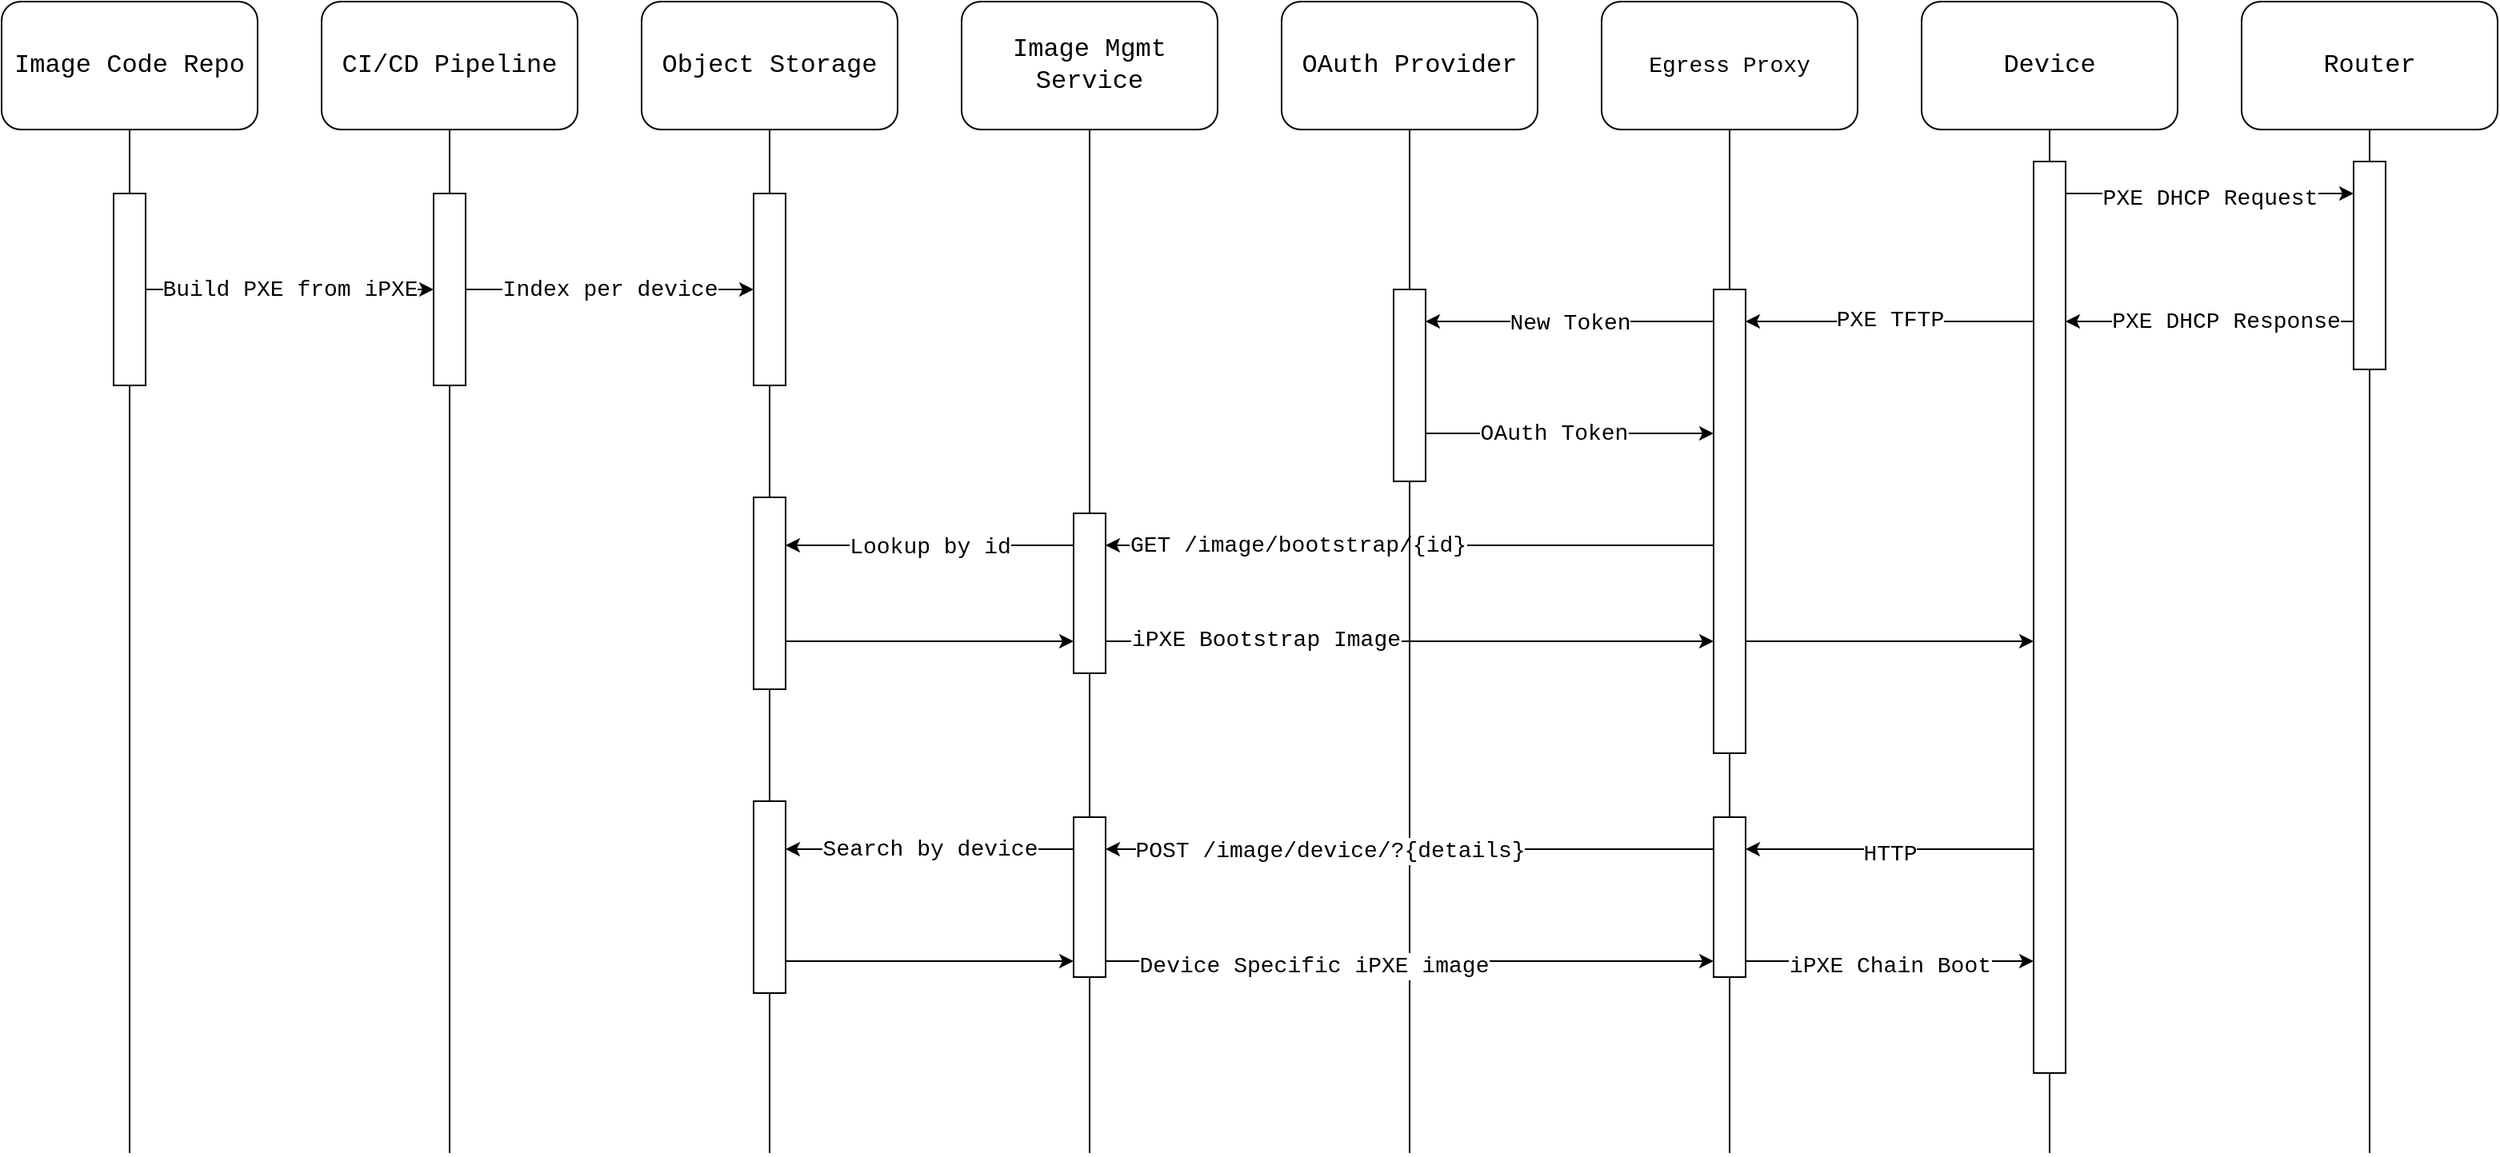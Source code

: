 <mxfile>
    <diagram id="9Ny6xG9ML_ExCt-Ssh_X" name="Page-1">
        <mxGraphModel dx="2602" dy="1198" grid="1" gridSize="10" guides="1" tooltips="1" connect="1" arrows="1" fold="1" page="1" pageScale="1" pageWidth="850" pageHeight="1100" math="0" shadow="0">
            <root>
                <mxCell id="0"/>
                <mxCell id="1" parent="0"/>
                <mxCell id="2" value="&lt;font size=&quot;3&quot; face=&quot;Courier New&quot;&gt;Device&lt;/font&gt;" style="rounded=1;whiteSpace=wrap;html=1;" vertex="1" parent="1">
                    <mxGeometry x="1000" y="200" width="160" height="80" as="geometry"/>
                </mxCell>
                <mxCell id="3" value="&lt;font size=&quot;3&quot; face=&quot;Courier New&quot;&gt;Router&lt;/font&gt;" style="rounded=1;whiteSpace=wrap;html=1;" vertex="1" parent="1">
                    <mxGeometry x="1200" y="200" width="160" height="80" as="geometry"/>
                </mxCell>
                <mxCell id="4" value="&lt;font size=&quot;3&quot; face=&quot;Courier New&quot;&gt;Image Mgmt&lt;br&gt;Service&lt;br&gt;&lt;/font&gt;" style="rounded=1;whiteSpace=wrap;html=1;" vertex="1" parent="1">
                    <mxGeometry x="400" y="200" width="160" height="80" as="geometry"/>
                </mxCell>
                <mxCell id="5" value="&lt;font size=&quot;3&quot; face=&quot;Courier New&quot;&gt;Image Code Repo&lt;/font&gt;" style="rounded=1;whiteSpace=wrap;html=1;" vertex="1" parent="1">
                    <mxGeometry x="-200" y="200" width="160" height="80" as="geometry"/>
                </mxCell>
                <mxCell id="6" value="&lt;font size=&quot;3&quot; face=&quot;Courier New&quot;&gt;CI/CD Pipeline&lt;/font&gt;" style="rounded=1;whiteSpace=wrap;html=1;" vertex="1" parent="1">
                    <mxGeometry y="200" width="160" height="80" as="geometry"/>
                </mxCell>
                <mxCell id="7" value="" style="endArrow=none;html=1;fontFamily=Courier New;fontSize=14;entryX=0.5;entryY=1;entryDx=0;entryDy=0;startArrow=none;" edge="1" parent="1" source="9" target="2">
                    <mxGeometry width="50" height="50" relative="1" as="geometry">
                        <mxPoint x="1080" y="920" as="sourcePoint"/>
                        <mxPoint x="850" y="570" as="targetPoint"/>
                    </mxGeometry>
                </mxCell>
                <mxCell id="8" value="" style="endArrow=none;html=1;fontFamily=Courier New;fontSize=14;entryX=0.5;entryY=1;entryDx=0;entryDy=0;" edge="1" parent="1" target="3">
                    <mxGeometry width="50" height="50" relative="1" as="geometry">
                        <mxPoint x="1280" y="920" as="sourcePoint"/>
                        <mxPoint x="1279.5" y="300" as="targetPoint"/>
                    </mxGeometry>
                </mxCell>
                <mxCell id="10" value="" style="endArrow=none;html=1;fontFamily=Courier New;fontSize=14;entryX=0.5;entryY=1;entryDx=0;entryDy=0;" edge="1" parent="1" target="9">
                    <mxGeometry width="50" height="50" relative="1" as="geometry">
                        <mxPoint x="1080" y="920" as="sourcePoint"/>
                        <mxPoint x="1080" y="280" as="targetPoint"/>
                    </mxGeometry>
                </mxCell>
                <mxCell id="12" style="edgeStyle=orthogonalEdgeStyle;html=1;fontFamily=Courier New;fontSize=14;curved=1;" edge="1" parent="1" source="9" target="11">
                    <mxGeometry relative="1" as="geometry">
                        <Array as="points">
                            <mxPoint x="1160" y="320"/>
                            <mxPoint x="1160" y="320"/>
                        </Array>
                    </mxGeometry>
                </mxCell>
                <mxCell id="13" value="PXE DHCP Request" style="edgeLabel;html=1;align=center;verticalAlign=middle;resizable=0;points=[];fontSize=14;fontFamily=Courier New;" vertex="1" connectable="0" parent="12">
                    <mxGeometry x="-0.244" y="-3" relative="1" as="geometry">
                        <mxPoint x="22" as="offset"/>
                    </mxGeometry>
                </mxCell>
                <mxCell id="20" style="edgeStyle=orthogonalEdgeStyle;curved=1;html=1;fontFamily=Courier New;fontSize=14;" edge="1" parent="1" target="18">
                    <mxGeometry relative="1" as="geometry">
                        <mxPoint x="1070" y="400" as="sourcePoint"/>
                        <Array as="points">
                            <mxPoint x="1030" y="400"/>
                            <mxPoint x="1030" y="400"/>
                        </Array>
                    </mxGeometry>
                </mxCell>
                <mxCell id="26" value="PXE TFTP" style="edgeLabel;html=1;align=center;verticalAlign=middle;resizable=0;points=[];fontSize=14;fontFamily=Courier New;" vertex="1" connectable="0" parent="20">
                    <mxGeometry x="0.2" y="-1" relative="1" as="geometry">
                        <mxPoint x="18" as="offset"/>
                    </mxGeometry>
                </mxCell>
                <mxCell id="41" style="edgeStyle=orthogonalEdgeStyle;curved=1;html=1;fontFamily=Courier New;fontSize=14;" edge="1" parent="1" source="9" target="39">
                    <mxGeometry relative="1" as="geometry">
                        <Array as="points">
                            <mxPoint x="1030" y="730"/>
                            <mxPoint x="1030" y="730"/>
                        </Array>
                    </mxGeometry>
                </mxCell>
                <mxCell id="42" value="HTTP" style="edgeLabel;html=1;align=center;verticalAlign=middle;resizable=0;points=[];fontSize=14;fontFamily=Courier New;" vertex="1" connectable="0" parent="41">
                    <mxGeometry x="0.2" y="3" relative="1" as="geometry">
                        <mxPoint x="18" as="offset"/>
                    </mxGeometry>
                </mxCell>
                <mxCell id="9" value="" style="rounded=0;whiteSpace=wrap;html=1;fontFamily=Courier New;fontSize=14;" vertex="1" parent="1">
                    <mxGeometry x="1070" y="300" width="20" height="570" as="geometry"/>
                </mxCell>
                <mxCell id="14" style="edgeStyle=orthogonalEdgeStyle;curved=1;html=1;fontFamily=Courier New;fontSize=14;" edge="1" parent="1" source="11" target="9">
                    <mxGeometry relative="1" as="geometry">
                        <Array as="points">
                            <mxPoint x="1110" y="400"/>
                            <mxPoint x="1110" y="400"/>
                        </Array>
                    </mxGeometry>
                </mxCell>
                <mxCell id="15" value="PXE DHCP Response" style="edgeLabel;html=1;align=center;verticalAlign=middle;resizable=0;points=[];fontSize=14;fontFamily=Courier New;" vertex="1" connectable="0" parent="14">
                    <mxGeometry x="0.222" y="-3" relative="1" as="geometry">
                        <mxPoint x="30" y="3" as="offset"/>
                    </mxGeometry>
                </mxCell>
                <mxCell id="11" value="" style="rounded=0;whiteSpace=wrap;html=1;fontFamily=Courier New;fontSize=14;" vertex="1" parent="1">
                    <mxGeometry x="1270" y="300" width="20" height="130" as="geometry"/>
                </mxCell>
                <mxCell id="16" value="&lt;font style=&quot;font-size: 14px;&quot; face=&quot;Courier New&quot;&gt;Egress Proxy&lt;br&gt;&lt;/font&gt;" style="rounded=1;whiteSpace=wrap;html=1;" vertex="1" parent="1">
                    <mxGeometry x="800" y="200" width="160" height="80" as="geometry"/>
                </mxCell>
                <mxCell id="17" value="" style="endArrow=none;html=1;fontFamily=Courier New;fontSize=14;curved=1;entryX=0.5;entryY=1;entryDx=0;entryDy=0;startArrow=none;" edge="1" parent="1" source="18" target="16">
                    <mxGeometry width="50" height="50" relative="1" as="geometry">
                        <mxPoint x="880" y="920" as="sourcePoint"/>
                        <mxPoint x="650" y="570" as="targetPoint"/>
                    </mxGeometry>
                </mxCell>
                <mxCell id="19" value="" style="endArrow=none;html=1;fontFamily=Courier New;fontSize=14;curved=1;entryX=0.5;entryY=1;entryDx=0;entryDy=0;startArrow=none;" edge="1" parent="1" source="39" target="18">
                    <mxGeometry width="50" height="50" relative="1" as="geometry">
                        <mxPoint x="880" y="920" as="sourcePoint"/>
                        <mxPoint x="880" y="280" as="targetPoint"/>
                    </mxGeometry>
                </mxCell>
                <mxCell id="24" style="edgeStyle=orthogonalEdgeStyle;curved=1;html=1;fontFamily=Courier New;fontSize=14;" edge="1" parent="1" source="18" target="23">
                    <mxGeometry relative="1" as="geometry">
                        <Array as="points">
                            <mxPoint x="760" y="400"/>
                            <mxPoint x="760" y="400"/>
                        </Array>
                    </mxGeometry>
                </mxCell>
                <mxCell id="25" value="New Token" style="edgeLabel;html=1;align=center;verticalAlign=middle;resizable=0;points=[];fontSize=14;fontFamily=Courier New;" vertex="1" connectable="0" parent="24">
                    <mxGeometry x="0.267" y="1" relative="1" as="geometry">
                        <mxPoint x="24" as="offset"/>
                    </mxGeometry>
                </mxCell>
                <mxCell id="34" style="edgeStyle=orthogonalEdgeStyle;curved=1;html=1;fontFamily=Courier New;fontSize=14;" edge="1" parent="1" source="18" target="30">
                    <mxGeometry relative="1" as="geometry">
                        <Array as="points">
                            <mxPoint x="590" y="540"/>
                            <mxPoint x="590" y="540"/>
                        </Array>
                    </mxGeometry>
                </mxCell>
                <mxCell id="35" value="GET /image/bootstrap/{id}" style="edgeLabel;html=1;align=center;verticalAlign=middle;resizable=0;points=[];fontSize=14;fontFamily=Courier New;" vertex="1" connectable="0" parent="34">
                    <mxGeometry x="0.611" y="1" relative="1" as="geometry">
                        <mxPoint x="46" y="-1" as="offset"/>
                    </mxGeometry>
                </mxCell>
                <mxCell id="38" style="edgeStyle=orthogonalEdgeStyle;curved=1;html=1;fontFamily=Courier New;fontSize=14;" edge="1" parent="1" source="18" target="9">
                    <mxGeometry relative="1" as="geometry">
                        <Array as="points">
                            <mxPoint x="1030" y="600"/>
                            <mxPoint x="1030" y="600"/>
                        </Array>
                    </mxGeometry>
                </mxCell>
                <mxCell id="18" value="" style="rounded=0;whiteSpace=wrap;html=1;fontFamily=Courier New;fontSize=14;" vertex="1" parent="1">
                    <mxGeometry x="870" y="380" width="20" height="290" as="geometry"/>
                </mxCell>
                <mxCell id="21" value="&lt;font size=&quot;3&quot; face=&quot;Courier New&quot;&gt;OAuth Provider&lt;/font&gt;" style="rounded=1;whiteSpace=wrap;html=1;" vertex="1" parent="1">
                    <mxGeometry x="600" y="200" width="160" height="80" as="geometry"/>
                </mxCell>
                <mxCell id="22" value="" style="endArrow=none;html=1;fontFamily=Courier New;fontSize=14;curved=1;entryX=0.5;entryY=1;entryDx=0;entryDy=0;" edge="1" parent="1" target="21">
                    <mxGeometry width="50" height="50" relative="1" as="geometry">
                        <mxPoint x="680" y="920" as="sourcePoint"/>
                        <mxPoint x="450" y="570" as="targetPoint"/>
                    </mxGeometry>
                </mxCell>
                <mxCell id="27" style="edgeStyle=orthogonalEdgeStyle;curved=1;html=1;fontFamily=Courier New;fontSize=14;" edge="1" parent="1" source="23" target="18">
                    <mxGeometry relative="1" as="geometry">
                        <Array as="points">
                            <mxPoint x="760" y="470"/>
                            <mxPoint x="760" y="470"/>
                        </Array>
                    </mxGeometry>
                </mxCell>
                <mxCell id="28" value="OAuth Token" style="edgeLabel;html=1;align=center;verticalAlign=middle;resizable=0;points=[];fontSize=14;fontFamily=Courier New;" vertex="1" connectable="0" parent="27">
                    <mxGeometry x="-0.222" y="3" relative="1" as="geometry">
                        <mxPoint x="10" y="3" as="offset"/>
                    </mxGeometry>
                </mxCell>
                <mxCell id="23" value="" style="rounded=0;whiteSpace=wrap;html=1;fontFamily=Courier New;fontSize=14;" vertex="1" parent="1">
                    <mxGeometry x="670" y="380" width="20" height="120" as="geometry"/>
                </mxCell>
                <mxCell id="29" value="" style="endArrow=none;html=1;fontFamily=Courier New;fontSize=14;curved=1;entryX=0.5;entryY=1;entryDx=0;entryDy=0;startArrow=none;" edge="1" parent="1" source="30" target="4">
                    <mxGeometry width="50" height="50" relative="1" as="geometry">
                        <mxPoint x="480" y="920" as="sourcePoint"/>
                        <mxPoint x="450" y="560" as="targetPoint"/>
                    </mxGeometry>
                </mxCell>
                <mxCell id="31" value="" style="endArrow=none;html=1;fontFamily=Courier New;fontSize=14;curved=1;entryX=0.5;entryY=1;entryDx=0;entryDy=0;startArrow=none;" edge="1" parent="1" source="43" target="30">
                    <mxGeometry width="50" height="50" relative="1" as="geometry">
                        <mxPoint x="480" y="920" as="sourcePoint"/>
                        <mxPoint x="480" y="280" as="targetPoint"/>
                    </mxGeometry>
                </mxCell>
                <mxCell id="36" style="edgeStyle=orthogonalEdgeStyle;curved=1;html=1;fontFamily=Courier New;fontSize=14;" edge="1" parent="1" source="30" target="18">
                    <mxGeometry relative="1" as="geometry">
                        <Array as="points">
                            <mxPoint x="590" y="600"/>
                            <mxPoint x="590" y="600"/>
                        </Array>
                    </mxGeometry>
                </mxCell>
                <mxCell id="37" value="iPXE Bootstrap Image" style="edgeLabel;html=1;align=center;verticalAlign=middle;resizable=0;points=[];fontSize=14;fontFamily=Courier New;" vertex="1" connectable="0" parent="36">
                    <mxGeometry x="0.316" y="1" relative="1" as="geometry">
                        <mxPoint x="-150" as="offset"/>
                    </mxGeometry>
                </mxCell>
                <mxCell id="64" style="edgeStyle=orthogonalEdgeStyle;curved=1;html=1;fontFamily=Courier New;fontSize=14;" edge="1" parent="1" source="30" target="55">
                    <mxGeometry relative="1" as="geometry">
                        <Array as="points">
                            <mxPoint x="360" y="540"/>
                            <mxPoint x="360" y="540"/>
                        </Array>
                    </mxGeometry>
                </mxCell>
                <mxCell id="70" value="Lookup by id" style="edgeLabel;html=1;align=center;verticalAlign=middle;resizable=0;points=[];fontSize=14;fontFamily=Courier New;" vertex="1" connectable="0" parent="64">
                    <mxGeometry x="0.293" y="1" relative="1" as="geometry">
                        <mxPoint x="26" as="offset"/>
                    </mxGeometry>
                </mxCell>
                <mxCell id="30" value="" style="rounded=0;whiteSpace=wrap;html=1;fontFamily=Courier New;fontSize=14;" vertex="1" parent="1">
                    <mxGeometry x="470" y="520" width="20" height="100" as="geometry"/>
                </mxCell>
                <mxCell id="40" value="" style="endArrow=none;html=1;fontFamily=Courier New;fontSize=14;curved=1;entryX=0.5;entryY=1;entryDx=0;entryDy=0;" edge="1" parent="1" target="39">
                    <mxGeometry width="50" height="50" relative="1" as="geometry">
                        <mxPoint x="880" y="920" as="sourcePoint"/>
                        <mxPoint x="880" y="670" as="targetPoint"/>
                    </mxGeometry>
                </mxCell>
                <mxCell id="45" style="edgeStyle=orthogonalEdgeStyle;curved=1;html=1;fontFamily=Courier New;fontSize=14;" edge="1" parent="1" source="39" target="43">
                    <mxGeometry relative="1" as="geometry">
                        <Array as="points">
                            <mxPoint x="650" y="730"/>
                            <mxPoint x="650" y="730"/>
                        </Array>
                    </mxGeometry>
                </mxCell>
                <mxCell id="46" value="POST /image/device/?{details}" style="edgeLabel;html=1;align=center;verticalAlign=middle;resizable=0;points=[];fontSize=14;fontFamily=Courier New;" vertex="1" connectable="0" parent="45">
                    <mxGeometry x="0.747" y="1" relative="1" as="geometry">
                        <mxPoint x="92" as="offset"/>
                    </mxGeometry>
                </mxCell>
                <mxCell id="49" style="edgeStyle=orthogonalEdgeStyle;curved=1;html=1;fontFamily=Courier New;fontSize=14;" edge="1" parent="1" source="39" target="9">
                    <mxGeometry relative="1" as="geometry">
                        <Array as="points">
                            <mxPoint x="930" y="800"/>
                            <mxPoint x="930" y="800"/>
                        </Array>
                    </mxGeometry>
                </mxCell>
                <mxCell id="50" value="iPXE Chain Boot" style="edgeLabel;html=1;align=center;verticalAlign=middle;resizable=0;points=[];fontSize=14;fontFamily=Courier New;" vertex="1" connectable="0" parent="49">
                    <mxGeometry x="-0.2" y="-3" relative="1" as="geometry">
                        <mxPoint x="18" as="offset"/>
                    </mxGeometry>
                </mxCell>
                <mxCell id="39" value="" style="rounded=0;whiteSpace=wrap;html=1;fontFamily=Courier New;fontSize=14;" vertex="1" parent="1">
                    <mxGeometry x="870" y="710" width="20" height="100" as="geometry"/>
                </mxCell>
                <mxCell id="44" value="" style="endArrow=none;html=1;fontFamily=Courier New;fontSize=14;curved=1;entryX=0.5;entryY=1;entryDx=0;entryDy=0;" edge="1" parent="1" target="43">
                    <mxGeometry width="50" height="50" relative="1" as="geometry">
                        <mxPoint x="480" y="920" as="sourcePoint"/>
                        <mxPoint x="480" y="620" as="targetPoint"/>
                    </mxGeometry>
                </mxCell>
                <mxCell id="47" style="edgeStyle=orthogonalEdgeStyle;curved=1;html=1;fontFamily=Courier New;fontSize=14;" edge="1" parent="1" source="43" target="39">
                    <mxGeometry relative="1" as="geometry">
                        <Array as="points">
                            <mxPoint x="630" y="800"/>
                            <mxPoint x="630" y="800"/>
                        </Array>
                    </mxGeometry>
                </mxCell>
                <mxCell id="48" value="Device Specific iPXE image" style="edgeLabel;html=1;align=center;verticalAlign=middle;resizable=0;points=[];fontSize=14;fontFamily=Courier New;" vertex="1" connectable="0" parent="47">
                    <mxGeometry x="-0.663" y="-3" relative="1" as="geometry">
                        <mxPoint x="66" as="offset"/>
                    </mxGeometry>
                </mxCell>
                <mxCell id="66" style="edgeStyle=orthogonalEdgeStyle;curved=1;html=1;fontFamily=Courier New;fontSize=14;" edge="1" parent="1" source="43" target="56">
                    <mxGeometry relative="1" as="geometry">
                        <Array as="points">
                            <mxPoint x="360" y="730"/>
                            <mxPoint x="360" y="730"/>
                        </Array>
                    </mxGeometry>
                </mxCell>
                <mxCell id="71" value="Search by device" style="edgeLabel;html=1;align=center;verticalAlign=middle;resizable=0;points=[];fontSize=14;fontFamily=Courier New;" vertex="1" connectable="0" parent="66">
                    <mxGeometry x="0.193" y="5" relative="1" as="geometry">
                        <mxPoint x="17" y="-5" as="offset"/>
                    </mxGeometry>
                </mxCell>
                <mxCell id="43" value="" style="rounded=0;whiteSpace=wrap;html=1;fontFamily=Courier New;fontSize=14;" vertex="1" parent="1">
                    <mxGeometry x="470" y="710" width="20" height="100" as="geometry"/>
                </mxCell>
                <mxCell id="51" value="" style="endArrow=none;html=1;fontFamily=Courier New;fontSize=14;curved=1;entryX=0.5;entryY=1;entryDx=0;entryDy=0;" edge="1" parent="1" target="6">
                    <mxGeometry width="50" height="50" relative="1" as="geometry">
                        <mxPoint x="80" y="920" as="sourcePoint"/>
                        <mxPoint x="510" y="550" as="targetPoint"/>
                    </mxGeometry>
                </mxCell>
                <mxCell id="52" value="" style="endArrow=none;html=1;fontFamily=Courier New;fontSize=14;curved=1;entryX=0.5;entryY=1;entryDx=0;entryDy=0;startArrow=none;" edge="1" parent="1" source="59" target="5">
                    <mxGeometry width="50" height="50" relative="1" as="geometry">
                        <mxPoint x="-120" y="920" as="sourcePoint"/>
                        <mxPoint x="-100" y="310" as="targetPoint"/>
                    </mxGeometry>
                </mxCell>
                <mxCell id="53" value="&lt;font size=&quot;3&quot; face=&quot;Courier New&quot;&gt;Object Storage&lt;/font&gt;" style="rounded=1;whiteSpace=wrap;html=1;" vertex="1" parent="1">
                    <mxGeometry x="200" y="200" width="160" height="80" as="geometry"/>
                </mxCell>
                <mxCell id="54" value="" style="endArrow=none;html=1;fontFamily=Courier New;fontSize=14;curved=1;entryX=0.5;entryY=1;entryDx=0;entryDy=0;startArrow=none;" edge="1" parent="1" source="57" target="53">
                    <mxGeometry width="50" height="50" relative="1" as="geometry">
                        <mxPoint x="280" y="920" as="sourcePoint"/>
                        <mxPoint x="280" y="550" as="targetPoint"/>
                    </mxGeometry>
                </mxCell>
                <mxCell id="58" value="" style="endArrow=none;html=1;fontFamily=Courier New;fontSize=14;curved=1;entryX=0.5;entryY=1;entryDx=0;entryDy=0;" edge="1" parent="1" target="57">
                    <mxGeometry width="50" height="50" relative="1" as="geometry">
                        <mxPoint x="280" y="920" as="sourcePoint"/>
                        <mxPoint x="280" y="280" as="targetPoint"/>
                    </mxGeometry>
                </mxCell>
                <mxCell id="57" value="" style="rounded=0;whiteSpace=wrap;html=1;fontFamily=Courier New;fontSize=14;" vertex="1" parent="1">
                    <mxGeometry x="270" y="320" width="20" height="120" as="geometry"/>
                </mxCell>
                <mxCell id="60" value="" style="endArrow=none;html=1;fontFamily=Courier New;fontSize=14;curved=1;entryX=0.5;entryY=1;entryDx=0;entryDy=0;" edge="1" parent="1" target="59">
                    <mxGeometry width="50" height="50" relative="1" as="geometry">
                        <mxPoint x="-120" y="920" as="sourcePoint"/>
                        <mxPoint x="-120" y="280" as="targetPoint"/>
                    </mxGeometry>
                </mxCell>
                <mxCell id="62" style="edgeStyle=orthogonalEdgeStyle;curved=1;html=1;fontFamily=Courier New;fontSize=14;" edge="1" parent="1" source="59" target="61">
                    <mxGeometry relative="1" as="geometry"/>
                </mxCell>
                <mxCell id="68" value="Build PXE from iPXE" style="edgeLabel;html=1;align=center;verticalAlign=middle;resizable=0;points=[];fontSize=14;fontFamily=Courier New;" vertex="1" connectable="0" parent="62">
                    <mxGeometry x="-0.156" y="-3" relative="1" as="geometry">
                        <mxPoint x="14" y="-3" as="offset"/>
                    </mxGeometry>
                </mxCell>
                <mxCell id="59" value="" style="rounded=0;whiteSpace=wrap;html=1;fontFamily=Courier New;fontSize=14;" vertex="1" parent="1">
                    <mxGeometry x="-130" y="320" width="20" height="120" as="geometry"/>
                </mxCell>
                <mxCell id="63" style="edgeStyle=orthogonalEdgeStyle;curved=1;html=1;fontFamily=Courier New;fontSize=14;" edge="1" parent="1" source="61" target="57">
                    <mxGeometry relative="1" as="geometry"/>
                </mxCell>
                <mxCell id="69" value="Index per device" style="edgeLabel;html=1;align=center;verticalAlign=middle;resizable=0;points=[];fontSize=14;fontFamily=Courier New;" vertex="1" connectable="0" parent="63">
                    <mxGeometry x="-0.222" y="1" relative="1" as="geometry">
                        <mxPoint x="20" y="1" as="offset"/>
                    </mxGeometry>
                </mxCell>
                <mxCell id="61" value="" style="rounded=0;whiteSpace=wrap;html=1;fontFamily=Courier New;fontSize=14;" vertex="1" parent="1">
                    <mxGeometry x="70" y="320" width="20" height="120" as="geometry"/>
                </mxCell>
                <mxCell id="65" style="edgeStyle=orthogonalEdgeStyle;curved=1;html=1;fontFamily=Courier New;fontSize=14;" edge="1" parent="1" source="55" target="30">
                    <mxGeometry relative="1" as="geometry">
                        <Array as="points">
                            <mxPoint x="400" y="600"/>
                            <mxPoint x="400" y="600"/>
                        </Array>
                    </mxGeometry>
                </mxCell>
                <mxCell id="55" value="" style="rounded=0;whiteSpace=wrap;html=1;fontFamily=Courier New;fontSize=14;" vertex="1" parent="1">
                    <mxGeometry x="270" y="510" width="20" height="120" as="geometry"/>
                </mxCell>
                <mxCell id="67" style="edgeStyle=orthogonalEdgeStyle;curved=1;html=1;fontFamily=Courier New;fontSize=14;" edge="1" parent="1" source="56" target="43">
                    <mxGeometry relative="1" as="geometry">
                        <Array as="points">
                            <mxPoint x="370" y="800"/>
                            <mxPoint x="370" y="800"/>
                        </Array>
                    </mxGeometry>
                </mxCell>
                <mxCell id="56" value="" style="rounded=0;whiteSpace=wrap;html=1;fontFamily=Courier New;fontSize=14;" vertex="1" parent="1">
                    <mxGeometry x="270" y="700" width="20" height="120" as="geometry"/>
                </mxCell>
            </root>
        </mxGraphModel>
    </diagram>
</mxfile>